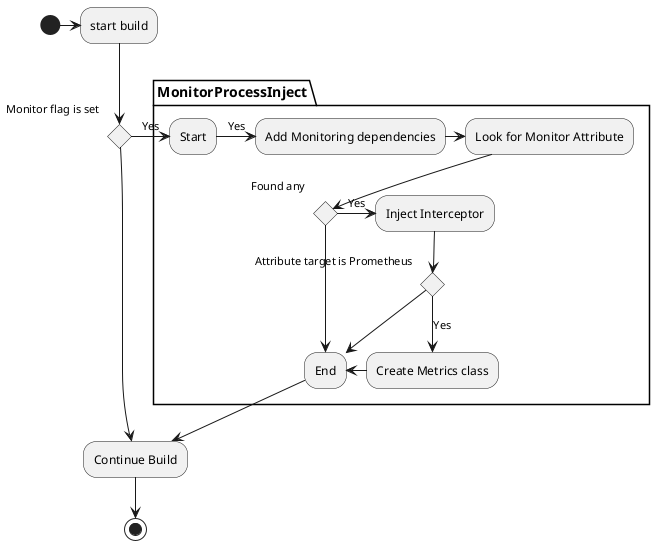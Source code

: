 @startuml
(*) -right-> "start build"
If "Monitor flag is set" then 
partition MonitorProcessInject {
    -left-> [Yes] "Start"
    -right-> [Yes] "Add Monitoring dependencies"
    -right-> "Look for Monitor Attribute"
    If "Found any" then
    -right-> [Yes] "Inject Interceptor"
    If "Attribute target is Prometheus" then
    -down-> [Yes] "Create Metrics class"
    -left-> "End"
    else
    -down-> "End"
    Endif
    else
    -down-> "End"
    Endif
}
--> "Continue Build"
else
--> "Continue Build"
Endif
-->(*)
@enduml